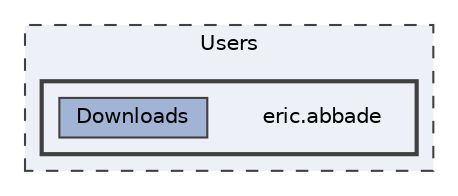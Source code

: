 digraph "C:/Users/eric.abbade"
{
 // LATEX_PDF_SIZE
  bgcolor="transparent";
  edge [fontname=Helvetica,fontsize=10,labelfontname=Helvetica,labelfontsize=10];
  node [fontname=Helvetica,fontsize=10,shape=box,height=0.2,width=0.4];
  compound=true
  subgraph clusterdir_d522931ffa1371640980b621734a4381 {
    graph [ bgcolor="#edf0f7", pencolor="grey25", label="Users", fontname=Helvetica,fontsize=10 style="filled,dashed", URL="dir_d522931ffa1371640980b621734a4381.html",tooltip=""]
  subgraph clusterdir_74db6fa4630484e5114c80c0ffa78e8d {
    graph [ bgcolor="#edf0f7", pencolor="grey25", label="", fontname=Helvetica,fontsize=10 style="filled,bold", URL="dir_74db6fa4630484e5114c80c0ffa78e8d.html",tooltip=""]
    dir_74db6fa4630484e5114c80c0ffa78e8d [shape=plaintext, label="eric.abbade"];
  dir_b741f9db0637c540281f3a8ef9a8b7e1 [label="Downloads", fillcolor="#a2b4d6", color="grey25", style="filled", URL="dir_b741f9db0637c540281f3a8ef9a8b7e1.html",tooltip=""];
  }
  }
}
